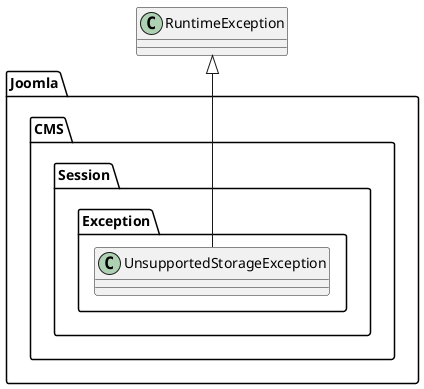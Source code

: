 @startuml
class Joomla.CMS.Session.Exception.UnsupportedStorageException
RuntimeException <|-- Joomla.CMS.Session.Exception.UnsupportedStorageException

@enduml
